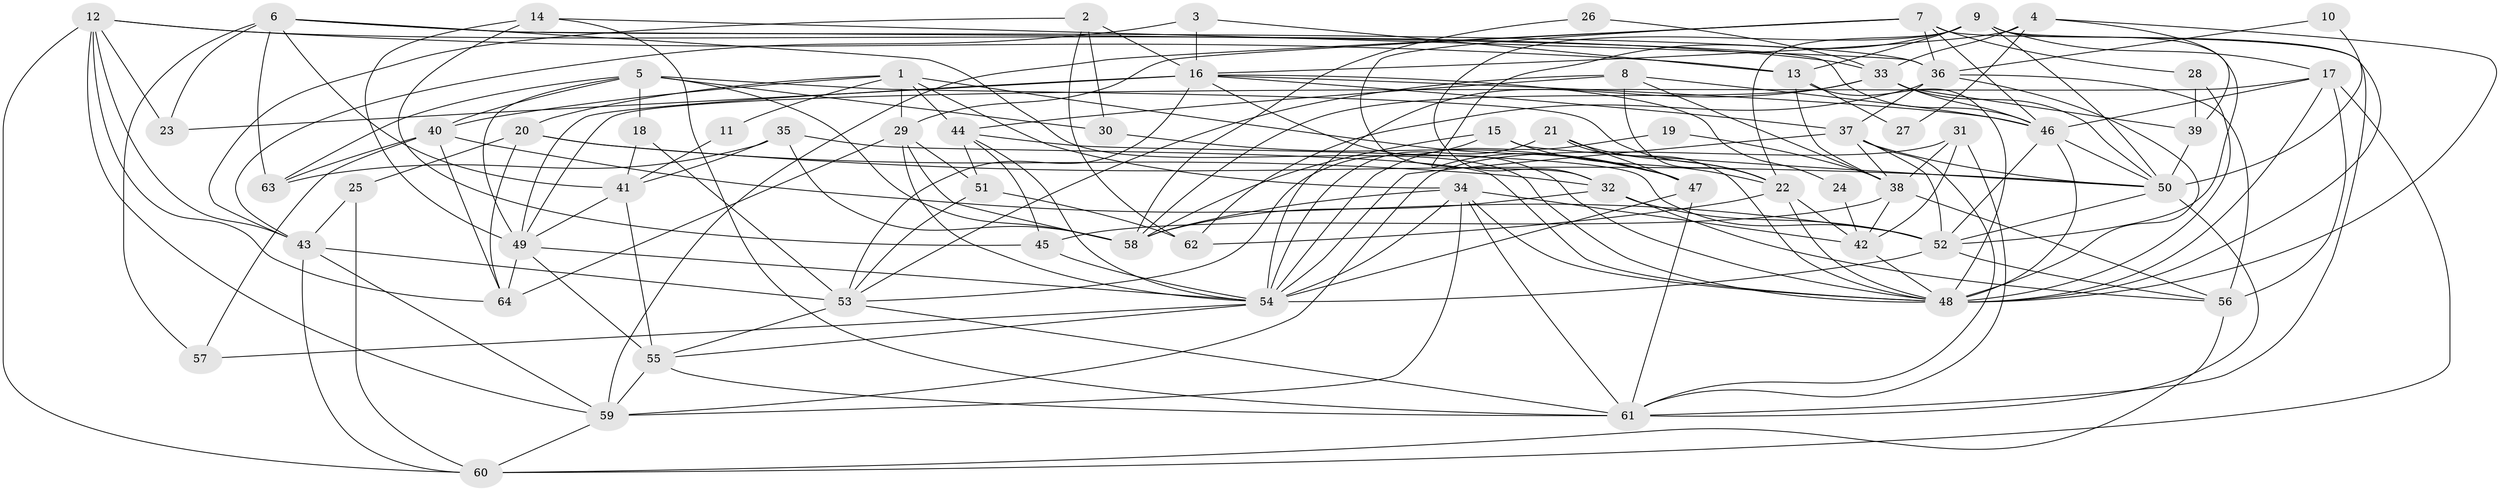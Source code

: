 // original degree distribution, {2: 0.14173228346456693, 6: 0.11811023622047244, 4: 0.25196850393700787, 8: 0.031496062992125984, 3: 0.30708661417322836, 5: 0.11023622047244094, 7: 0.03937007874015748}
// Generated by graph-tools (version 1.1) at 2025/50/03/09/25 03:50:04]
// undirected, 64 vertices, 185 edges
graph export_dot {
graph [start="1"]
  node [color=gray90,style=filled];
  1;
  2;
  3;
  4;
  5;
  6;
  7;
  8;
  9;
  10;
  11;
  12;
  13;
  14;
  15;
  16;
  17;
  18;
  19;
  20;
  21;
  22;
  23;
  24;
  25;
  26;
  27;
  28;
  29;
  30;
  31;
  32;
  33;
  34;
  35;
  36;
  37;
  38;
  39;
  40;
  41;
  42;
  43;
  44;
  45;
  46;
  47;
  48;
  49;
  50;
  51;
  52;
  53;
  54;
  55;
  56;
  57;
  58;
  59;
  60;
  61;
  62;
  63;
  64;
  1 -- 11 [weight=1.0];
  1 -- 20 [weight=1.0];
  1 -- 29 [weight=1.0];
  1 -- 34 [weight=1.0];
  1 -- 40 [weight=1.0];
  1 -- 44 [weight=1.0];
  1 -- 47 [weight=1.0];
  2 -- 16 [weight=1.0];
  2 -- 30 [weight=1.0];
  2 -- 43 [weight=1.0];
  2 -- 62 [weight=1.0];
  3 -- 13 [weight=1.0];
  3 -- 16 [weight=1.0];
  3 -- 43 [weight=1.0];
  4 -- 16 [weight=1.0];
  4 -- 27 [weight=1.0];
  4 -- 33 [weight=1.0];
  4 -- 39 [weight=1.0];
  4 -- 48 [weight=1.0];
  5 -- 18 [weight=1.0];
  5 -- 22 [weight=1.0];
  5 -- 30 [weight=1.0];
  5 -- 40 [weight=1.0];
  5 -- 49 [weight=1.0];
  5 -- 58 [weight=1.0];
  5 -- 63 [weight=1.0];
  6 -- 23 [weight=1.0];
  6 -- 36 [weight=1.0];
  6 -- 41 [weight=1.0];
  6 -- 46 [weight=1.0];
  6 -- 48 [weight=1.0];
  6 -- 57 [weight=1.0];
  6 -- 63 [weight=1.0];
  7 -- 28 [weight=1.0];
  7 -- 29 [weight=1.0];
  7 -- 32 [weight=1.0];
  7 -- 36 [weight=1.0];
  7 -- 46 [weight=1.0];
  7 -- 59 [weight=1.0];
  7 -- 61 [weight=1.0];
  8 -- 22 [weight=1.0];
  8 -- 38 [weight=1.0];
  8 -- 44 [weight=1.0];
  8 -- 46 [weight=1.0];
  8 -- 53 [weight=1.0];
  9 -- 13 [weight=1.0];
  9 -- 17 [weight=1.0];
  9 -- 22 [weight=1.0];
  9 -- 32 [weight=1.0];
  9 -- 47 [weight=1.0];
  9 -- 48 [weight=1.0];
  9 -- 50 [weight=1.0];
  9 -- 52 [weight=1.0];
  10 -- 36 [weight=1.0];
  10 -- 50 [weight=1.0];
  11 -- 41 [weight=1.0];
  12 -- 13 [weight=1.0];
  12 -- 23 [weight=1.0];
  12 -- 33 [weight=1.0];
  12 -- 43 [weight=1.0];
  12 -- 59 [weight=1.0];
  12 -- 60 [weight=1.0];
  12 -- 64 [weight=1.0];
  13 -- 27 [weight=1.0];
  13 -- 38 [weight=1.0];
  13 -- 48 [weight=1.0];
  14 -- 36 [weight=1.0];
  14 -- 45 [weight=1.0];
  14 -- 49 [weight=1.0];
  14 -- 61 [weight=1.0];
  15 -- 22 [weight=1.0];
  15 -- 50 [weight=1.0];
  15 -- 53 [weight=1.0];
  15 -- 58 [weight=1.0];
  16 -- 23 [weight=1.0];
  16 -- 24 [weight=1.0];
  16 -- 37 [weight=1.0];
  16 -- 46 [weight=1.0];
  16 -- 48 [weight=1.0];
  16 -- 49 [weight=1.0];
  16 -- 53 [weight=1.0];
  17 -- 46 [weight=1.0];
  17 -- 48 [weight=1.0];
  17 -- 49 [weight=1.0];
  17 -- 56 [weight=1.0];
  17 -- 60 [weight=1.0];
  18 -- 41 [weight=1.0];
  18 -- 53 [weight=1.0];
  19 -- 38 [weight=1.0];
  19 -- 54 [weight=1.0];
  20 -- 25 [weight=1.0];
  20 -- 32 [weight=1.0];
  20 -- 50 [weight=1.0];
  20 -- 64 [weight=1.0];
  21 -- 22 [weight=1.0];
  21 -- 47 [weight=1.0];
  21 -- 48 [weight=1.0];
  21 -- 54 [weight=1.0];
  22 -- 42 [weight=1.0];
  22 -- 48 [weight=1.0];
  22 -- 62 [weight=1.0];
  24 -- 42 [weight=1.0];
  25 -- 43 [weight=1.0];
  25 -- 60 [weight=1.0];
  26 -- 33 [weight=1.0];
  26 -- 58 [weight=1.0];
  28 -- 39 [weight=1.0];
  28 -- 48 [weight=1.0];
  29 -- 51 [weight=1.0];
  29 -- 54 [weight=1.0];
  29 -- 58 [weight=1.0];
  29 -- 64 [weight=1.0];
  30 -- 47 [weight=1.0];
  31 -- 38 [weight=1.0];
  31 -- 42 [weight=1.0];
  31 -- 59 [weight=1.0];
  31 -- 61 [weight=1.0];
  32 -- 52 [weight=1.0];
  32 -- 56 [weight=1.0];
  32 -- 58 [weight=1.0];
  33 -- 39 [weight=1.0];
  33 -- 46 [weight=1.0];
  33 -- 50 [weight=1.0];
  33 -- 54 [weight=1.0];
  33 -- 58 [weight=1.0];
  34 -- 42 [weight=1.0];
  34 -- 48 [weight=1.0];
  34 -- 54 [weight=1.0];
  34 -- 58 [weight=1.0];
  34 -- 59 [weight=1.0];
  34 -- 61 [weight=1.0];
  35 -- 41 [weight=1.0];
  35 -- 48 [weight=1.0];
  35 -- 58 [weight=1.0];
  35 -- 63 [weight=1.0];
  36 -- 37 [weight=1.0];
  36 -- 48 [weight=1.0];
  36 -- 56 [weight=1.0];
  36 -- 62 [weight=1.0];
  37 -- 38 [weight=1.0];
  37 -- 50 [weight=1.0];
  37 -- 52 [weight=1.0];
  37 -- 54 [weight=1.0];
  37 -- 61 [weight=1.0];
  38 -- 42 [weight=1.0];
  38 -- 45 [weight=1.0];
  38 -- 56 [weight=1.0];
  39 -- 50 [weight=1.0];
  40 -- 52 [weight=1.0];
  40 -- 57 [weight=1.0];
  40 -- 63 [weight=1.0];
  40 -- 64 [weight=1.0];
  41 -- 49 [weight=1.0];
  41 -- 55 [weight=1.0];
  42 -- 48 [weight=1.0];
  43 -- 53 [weight=1.0];
  43 -- 59 [weight=1.0];
  43 -- 60 [weight=1.0];
  44 -- 45 [weight=1.0];
  44 -- 51 [weight=1.0];
  44 -- 52 [weight=1.0];
  44 -- 54 [weight=1.0];
  45 -- 54 [weight=1.0];
  46 -- 48 [weight=1.0];
  46 -- 50 [weight=2.0];
  46 -- 52 [weight=1.0];
  47 -- 54 [weight=1.0];
  47 -- 61 [weight=1.0];
  49 -- 54 [weight=1.0];
  49 -- 55 [weight=1.0];
  49 -- 64 [weight=2.0];
  50 -- 52 [weight=1.0];
  50 -- 61 [weight=1.0];
  51 -- 53 [weight=1.0];
  51 -- 62 [weight=1.0];
  52 -- 54 [weight=1.0];
  52 -- 56 [weight=1.0];
  53 -- 55 [weight=1.0];
  53 -- 61 [weight=1.0];
  54 -- 55 [weight=1.0];
  54 -- 57 [weight=1.0];
  55 -- 59 [weight=1.0];
  55 -- 61 [weight=1.0];
  56 -- 60 [weight=1.0];
  59 -- 60 [weight=1.0];
}
